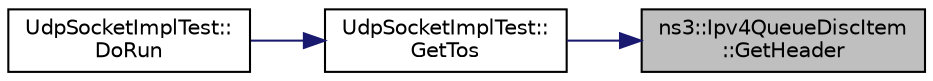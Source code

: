digraph "ns3::Ipv4QueueDiscItem::GetHeader"
{
 // LATEX_PDF_SIZE
  edge [fontname="Helvetica",fontsize="10",labelfontname="Helvetica",labelfontsize="10"];
  node [fontname="Helvetica",fontsize="10",shape=record];
  rankdir="RL";
  Node1 [label="ns3::Ipv4QueueDiscItem\l::GetHeader",height=0.2,width=0.4,color="black", fillcolor="grey75", style="filled", fontcolor="black",tooltip=" "];
  Node1 -> Node2 [dir="back",color="midnightblue",fontsize="10",style="solid",fontname="Helvetica"];
  Node2 [label="UdpSocketImplTest::\lGetTos",height=0.2,width=0.4,color="black", fillcolor="white", style="filled",URL="$class_udp_socket_impl_test.html#a7afa9bafbaec77d3adca11b4c04df064",tooltip="Get the TOS of the received packet."];
  Node2 -> Node3 [dir="back",color="midnightblue",fontsize="10",style="solid",fontname="Helvetica"];
  Node3 [label="UdpSocketImplTest::\lDoRun",height=0.2,width=0.4,color="black", fillcolor="white", style="filled",URL="$class_udp_socket_impl_test.html#a186599e6487c7c550383f236042f3cd4",tooltip="Implementation to actually run this TestCase."];
}
